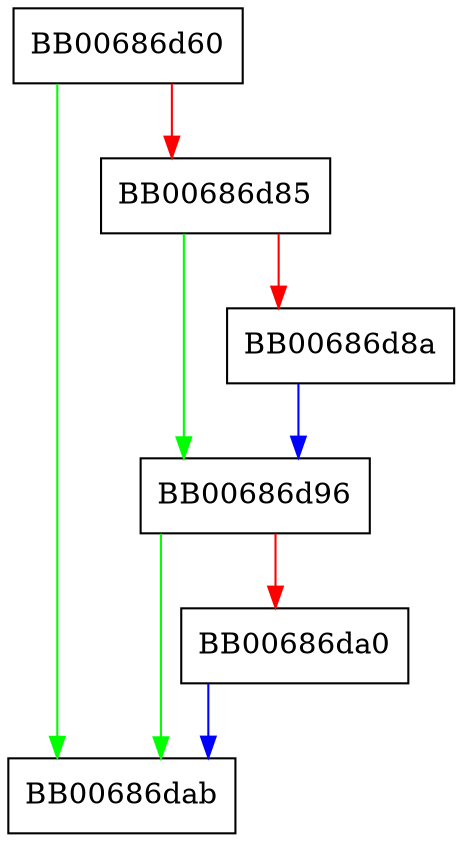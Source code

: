 digraph X509_NAME_get0_der {
  node [shape="box"];
  graph [splines=ortho];
  BB00686d60 -> BB00686dab [color="green"];
  BB00686d60 -> BB00686d85 [color="red"];
  BB00686d85 -> BB00686d96 [color="green"];
  BB00686d85 -> BB00686d8a [color="red"];
  BB00686d8a -> BB00686d96 [color="blue"];
  BB00686d96 -> BB00686dab [color="green"];
  BB00686d96 -> BB00686da0 [color="red"];
  BB00686da0 -> BB00686dab [color="blue"];
}
